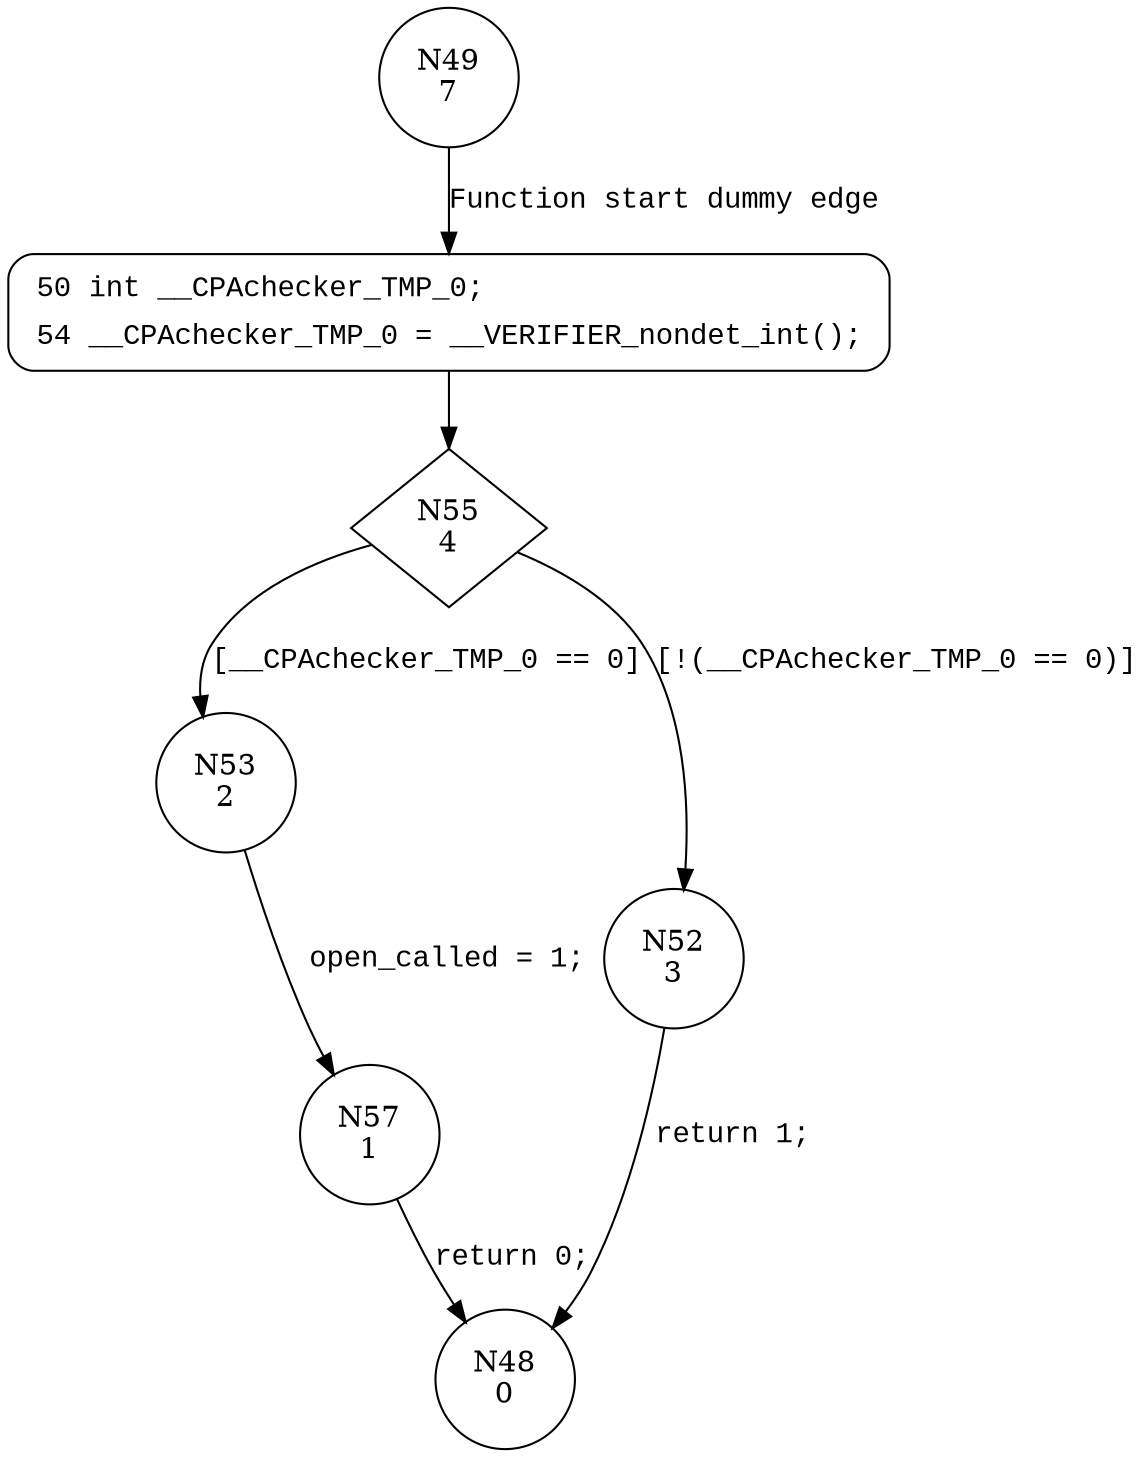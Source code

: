 digraph misc_open {
49 [shape="circle" label="N49\n7"]
50 [shape="circle" label="N50\n6"]
55 [shape="diamond" label="N55\n4"]
53 [shape="circle" label="N53\n2"]
52 [shape="circle" label="N52\n3"]
57 [shape="circle" label="N57\n1"]
48 [shape="circle" label="N48\n0"]
50 [style="filled,bold" penwidth="1" fillcolor="white" fontname="Courier New" shape="Mrecord" label=<<table border="0" cellborder="0" cellpadding="3" bgcolor="white"><tr><td align="right">50</td><td align="left">int __CPAchecker_TMP_0;</td></tr><tr><td align="right">54</td><td align="left">__CPAchecker_TMP_0 = __VERIFIER_nondet_int();</td></tr></table>>]
50 -> 55[label=""]
49 -> 50 [label="Function start dummy edge" fontname="Courier New"]
55 -> 53 [label="[__CPAchecker_TMP_0 == 0]" fontname="Courier New"]
55 -> 52 [label="[!(__CPAchecker_TMP_0 == 0)]" fontname="Courier New"]
53 -> 57 [label="open_called = 1;" fontname="Courier New"]
52 -> 48 [label="return 1;" fontname="Courier New"]
57 -> 48 [label="return 0;" fontname="Courier New"]
}